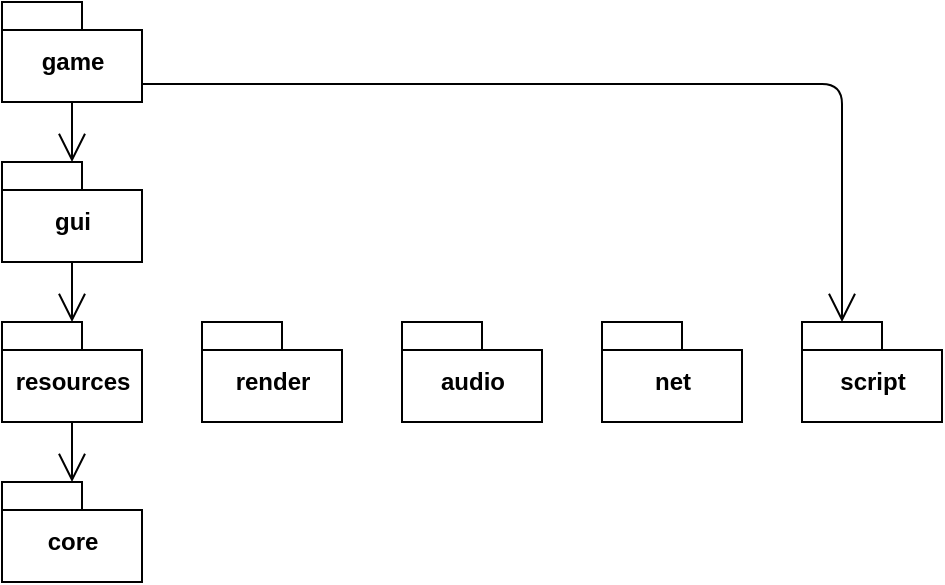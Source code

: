 <mxfile version="13.6.2" type="device"><diagram id="C5RBs43oDa-KdzZeNtuy" name="Page-1"><mxGraphModel dx="1422" dy="1931" grid="1" gridSize="10" guides="1" tooltips="1" connect="1" arrows="1" fold="1" page="1" pageScale="1" pageWidth="827" pageHeight="1169" math="0" shadow="0"><root><mxCell id="WIyWlLk6GJQsqaUBKTNV-0"/><mxCell id="WIyWlLk6GJQsqaUBKTNV-1" parent="WIyWlLk6GJQsqaUBKTNV-0"/><mxCell id="JLfgbBbCc5jRT3OQYQu2-0" value="core" style="shape=folder;fontStyle=1;spacingTop=10;tabWidth=40;tabHeight=14;tabPosition=left;html=1;" parent="WIyWlLk6GJQsqaUBKTNV-1" vertex="1"><mxGeometry x="30" y="-900" width="70" height="50" as="geometry"/></mxCell><mxCell id="JLfgbBbCc5jRT3OQYQu2-1" value="resources" style="shape=folder;fontStyle=1;spacingTop=10;tabWidth=40;tabHeight=14;tabPosition=left;html=1;" parent="WIyWlLk6GJQsqaUBKTNV-1" vertex="1"><mxGeometry x="30" y="-980" width="70" height="50" as="geometry"/></mxCell><mxCell id="JLfgbBbCc5jRT3OQYQu2-2" value="render" style="shape=folder;fontStyle=1;spacingTop=10;tabWidth=40;tabHeight=14;tabPosition=left;html=1;" parent="WIyWlLk6GJQsqaUBKTNV-1" vertex="1"><mxGeometry x="130" y="-980" width="70" height="50" as="geometry"/></mxCell><mxCell id="JLfgbBbCc5jRT3OQYQu2-3" value="audio" style="shape=folder;fontStyle=1;spacingTop=10;tabWidth=40;tabHeight=14;tabPosition=left;html=1;" parent="WIyWlLk6GJQsqaUBKTNV-1" vertex="1"><mxGeometry x="230" y="-980" width="70" height="50" as="geometry"/></mxCell><mxCell id="JLfgbBbCc5jRT3OQYQu2-4" value="net" style="shape=folder;fontStyle=1;spacingTop=10;tabWidth=40;tabHeight=14;tabPosition=left;html=1;" parent="WIyWlLk6GJQsqaUBKTNV-1" vertex="1"><mxGeometry x="330" y="-980" width="70" height="50" as="geometry"/></mxCell><mxCell id="JLfgbBbCc5jRT3OQYQu2-5" value="game" style="shape=folder;fontStyle=1;spacingTop=10;tabWidth=40;tabHeight=14;tabPosition=left;html=1;" parent="WIyWlLk6GJQsqaUBKTNV-1" vertex="1"><mxGeometry x="30" y="-1140" width="70" height="50" as="geometry"/></mxCell><mxCell id="JLfgbBbCc5jRT3OQYQu2-6" value="script" style="shape=folder;fontStyle=1;spacingTop=10;tabWidth=40;tabHeight=14;tabPosition=left;html=1;" parent="WIyWlLk6GJQsqaUBKTNV-1" vertex="1"><mxGeometry x="430" y="-980" width="70" height="50" as="geometry"/></mxCell><mxCell id="JLfgbBbCc5jRT3OQYQu2-7" value="gui" style="shape=folder;fontStyle=1;spacingTop=10;tabWidth=40;tabHeight=14;tabPosition=left;html=1;" parent="WIyWlLk6GJQsqaUBKTNV-1" vertex="1"><mxGeometry x="30" y="-1060" width="70" height="50" as="geometry"/></mxCell><mxCell id="JLfgbBbCc5jRT3OQYQu2-25" value="" style="endArrow=open;endFill=1;endSize=12;html=1;" parent="WIyWlLk6GJQsqaUBKTNV-1" source="JLfgbBbCc5jRT3OQYQu2-5" target="JLfgbBbCc5jRT3OQYQu2-7" edge="1"><mxGeometry width="160" relative="1" as="geometry"><mxPoint x="140" y="-1170" as="sourcePoint"/><mxPoint x="300" y="-1170" as="targetPoint"/></mxGeometry></mxCell><mxCell id="a7RNTpONUbq47rl4B9BJ-0" value="" style="endArrow=open;endFill=1;endSize=12;html=1;" edge="1" parent="WIyWlLk6GJQsqaUBKTNV-1" source="JLfgbBbCc5jRT3OQYQu2-7" target="JLfgbBbCc5jRT3OQYQu2-1"><mxGeometry width="160" relative="1" as="geometry"><mxPoint x="140" y="-1050" as="sourcePoint"/><mxPoint x="300" y="-1050" as="targetPoint"/></mxGeometry></mxCell><mxCell id="a7RNTpONUbq47rl4B9BJ-1" value="" style="endArrow=open;endFill=1;endSize=12;html=1;" edge="1" parent="WIyWlLk6GJQsqaUBKTNV-1" source="JLfgbBbCc5jRT3OQYQu2-1" target="JLfgbBbCc5jRT3OQYQu2-0"><mxGeometry width="160" relative="1" as="geometry"><mxPoint x="180" y="-1040" as="sourcePoint"/><mxPoint x="340" y="-1040" as="targetPoint"/></mxGeometry></mxCell><mxCell id="a7RNTpONUbq47rl4B9BJ-2" value="" style="endArrow=open;endFill=1;endSize=12;html=1;entryX=0;entryY=0;entryDx=20;entryDy=0;entryPerimeter=0;exitX=0;exitY=0;exitDx=70;exitDy=41;exitPerimeter=0;" edge="1" parent="WIyWlLk6GJQsqaUBKTNV-1" source="JLfgbBbCc5jRT3OQYQu2-5" target="JLfgbBbCc5jRT3OQYQu2-6"><mxGeometry width="160" relative="1" as="geometry"><mxPoint x="200" y="-1070" as="sourcePoint"/><mxPoint x="360" y="-1070" as="targetPoint"/><Array as="points"><mxPoint x="450" y="-1099"/></Array></mxGeometry></mxCell></root></mxGraphModel></diagram></mxfile>
